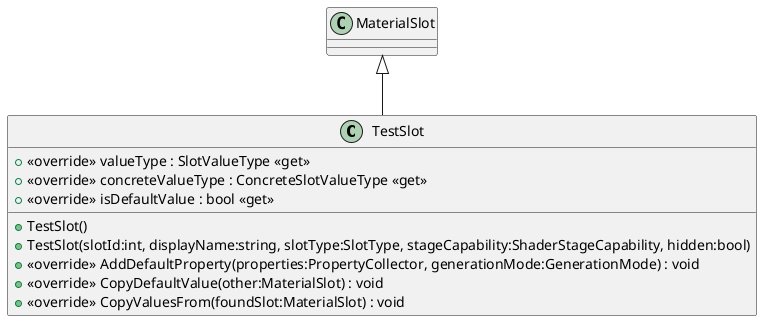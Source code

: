@startuml
class TestSlot {
    + TestSlot()
    + TestSlot(slotId:int, displayName:string, slotType:SlotType, stageCapability:ShaderStageCapability, hidden:bool)
    + <<override>> valueType : SlotValueType <<get>>
    + <<override>> concreteValueType : ConcreteSlotValueType <<get>>
    + <<override>> isDefaultValue : bool <<get>>
    + <<override>> AddDefaultProperty(properties:PropertyCollector, generationMode:GenerationMode) : void
    + <<override>> CopyDefaultValue(other:MaterialSlot) : void
    + <<override>> CopyValuesFrom(foundSlot:MaterialSlot) : void
}
MaterialSlot <|-- TestSlot
@enduml
